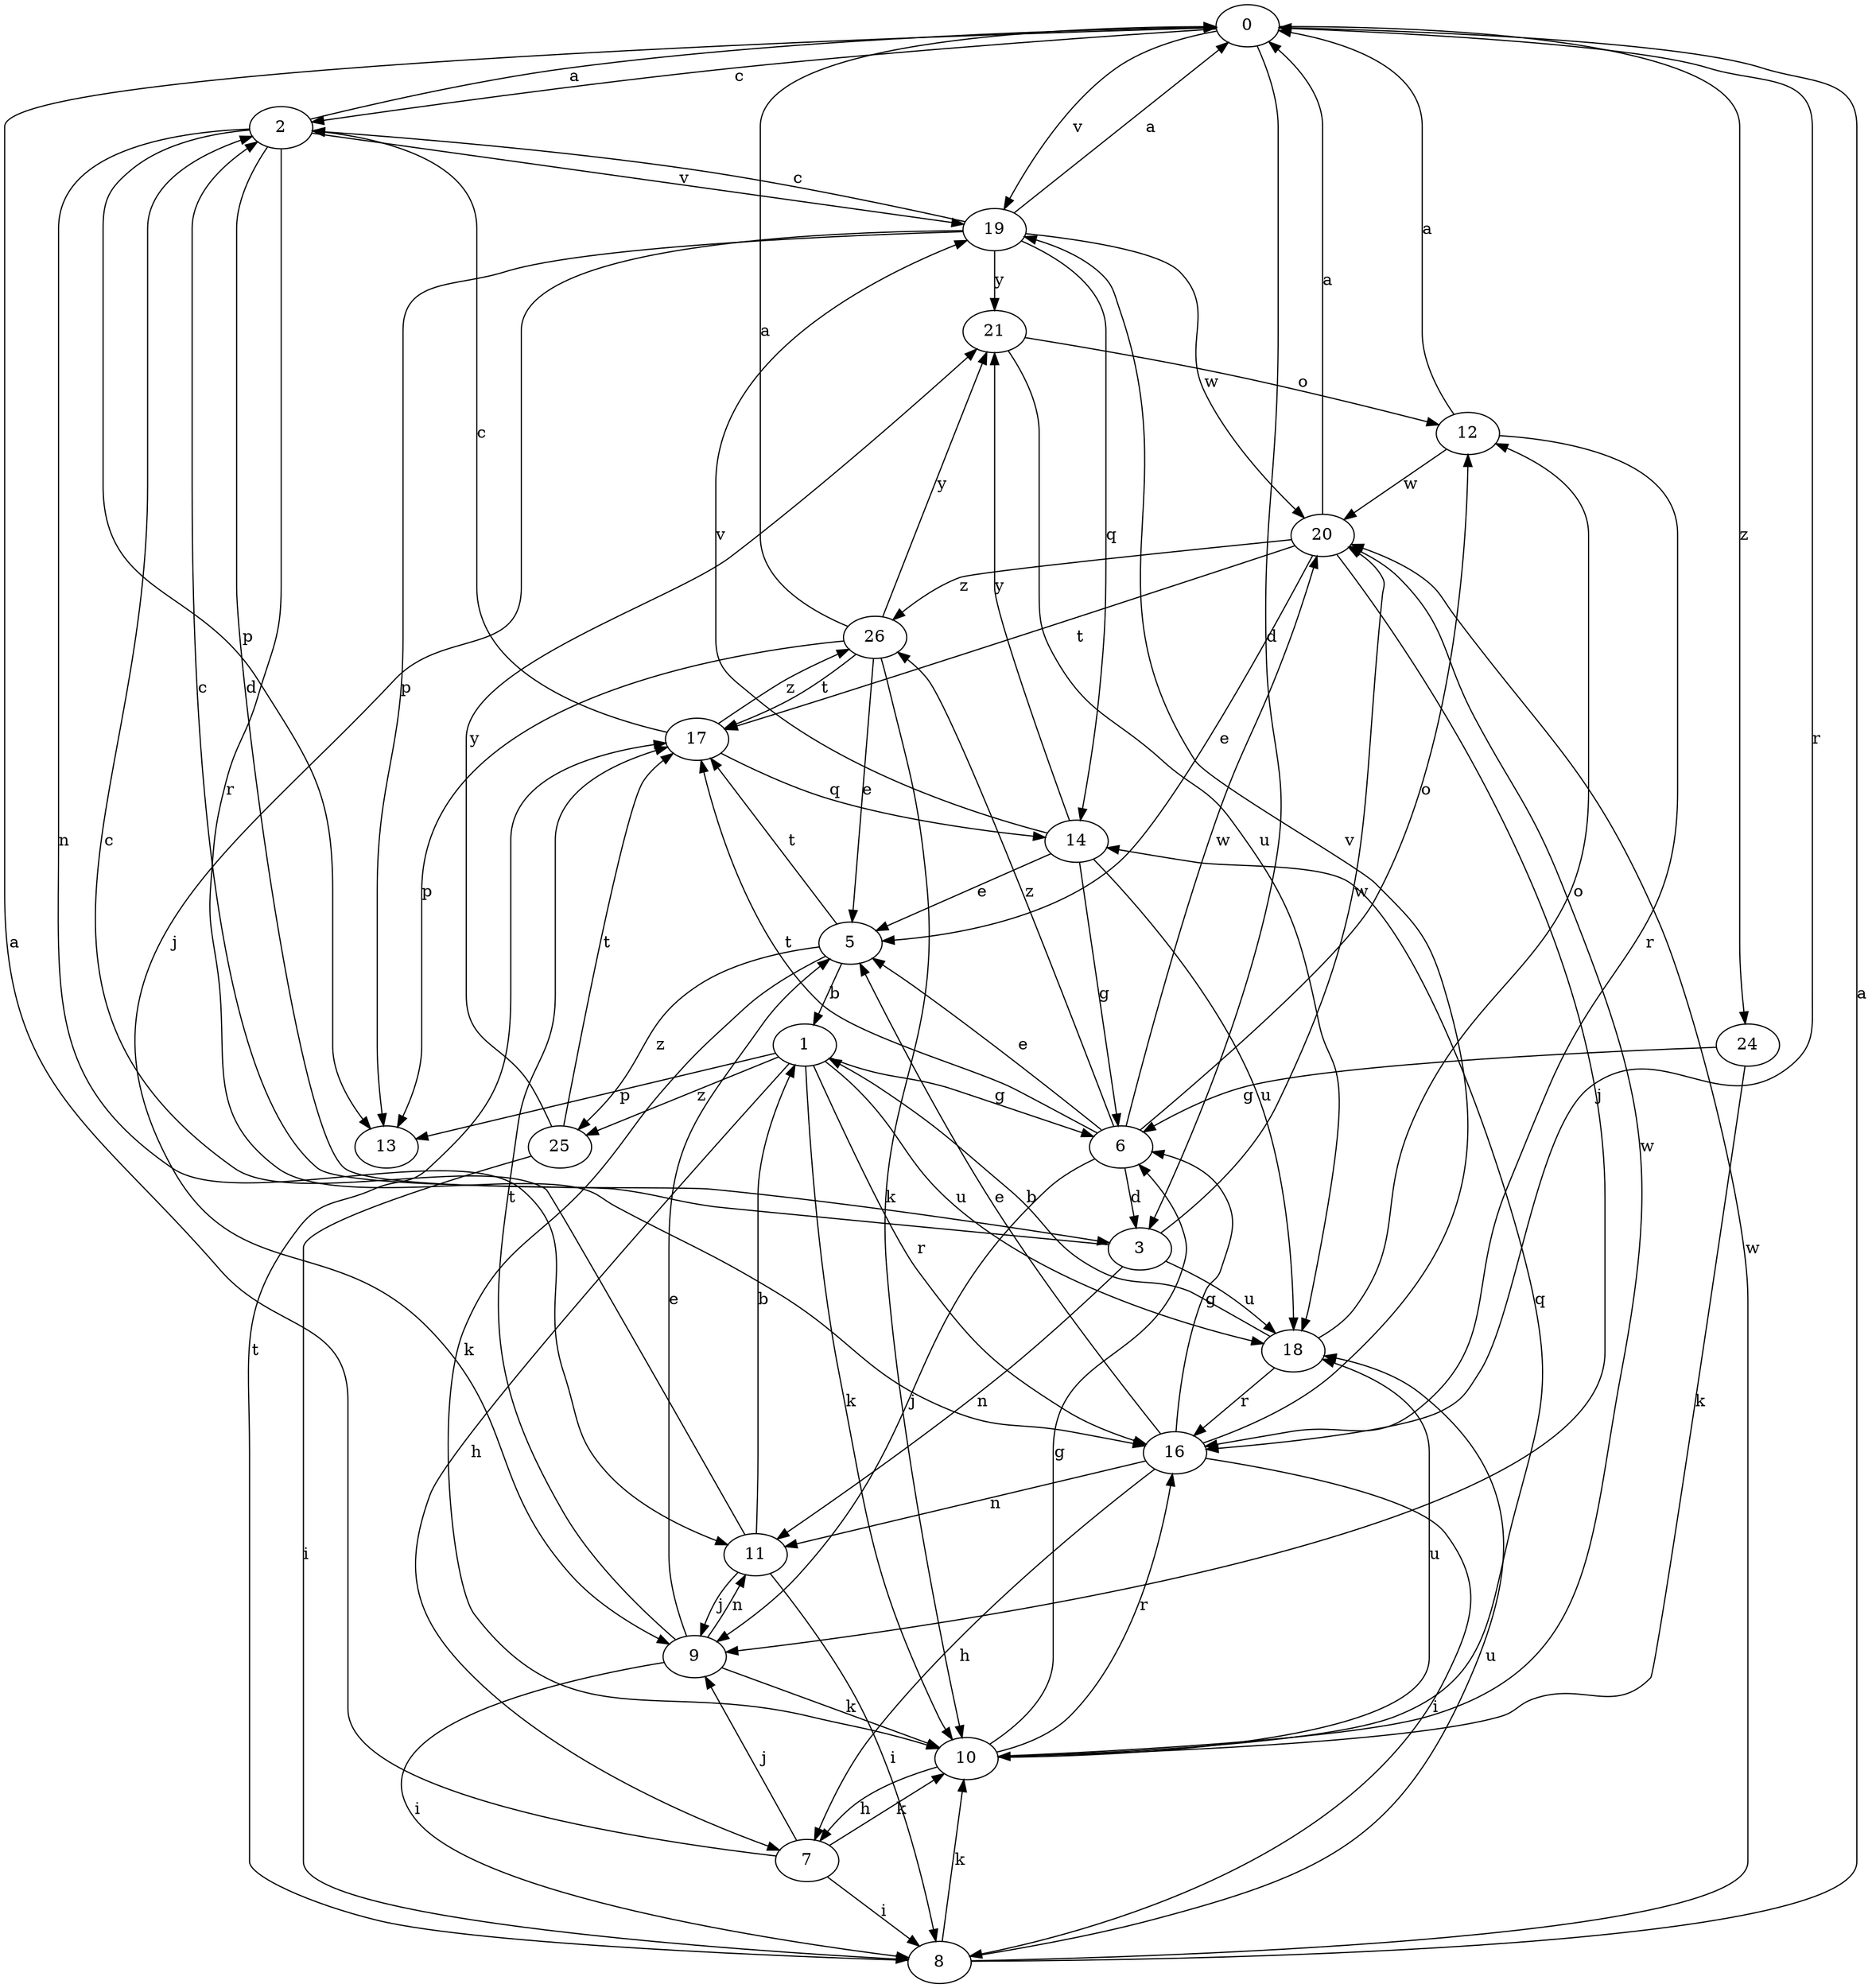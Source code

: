 strict digraph  {
0;
1;
2;
3;
5;
6;
7;
8;
9;
10;
11;
12;
13;
14;
16;
17;
18;
19;
20;
21;
24;
25;
26;
0 -> 2  [label=c];
0 -> 3  [label=d];
0 -> 16  [label=r];
0 -> 19  [label=v];
0 -> 24  [label=z];
1 -> 6  [label=g];
1 -> 7  [label=h];
1 -> 10  [label=k];
1 -> 13  [label=p];
1 -> 16  [label=r];
1 -> 18  [label=u];
1 -> 25  [label=z];
2 -> 0  [label=a];
2 -> 3  [label=d];
2 -> 11  [label=n];
2 -> 13  [label=p];
2 -> 16  [label=r];
2 -> 19  [label=v];
3 -> 2  [label=c];
3 -> 11  [label=n];
3 -> 18  [label=u];
3 -> 20  [label=w];
5 -> 1  [label=b];
5 -> 10  [label=k];
5 -> 17  [label=t];
5 -> 25  [label=z];
6 -> 3  [label=d];
6 -> 5  [label=e];
6 -> 9  [label=j];
6 -> 12  [label=o];
6 -> 17  [label=t];
6 -> 20  [label=w];
6 -> 26  [label=z];
7 -> 0  [label=a];
7 -> 8  [label=i];
7 -> 9  [label=j];
7 -> 10  [label=k];
8 -> 0  [label=a];
8 -> 10  [label=k];
8 -> 17  [label=t];
8 -> 18  [label=u];
8 -> 20  [label=w];
9 -> 5  [label=e];
9 -> 8  [label=i];
9 -> 10  [label=k];
9 -> 11  [label=n];
9 -> 17  [label=t];
10 -> 6  [label=g];
10 -> 7  [label=h];
10 -> 14  [label=q];
10 -> 16  [label=r];
10 -> 18  [label=u];
10 -> 20  [label=w];
11 -> 1  [label=b];
11 -> 2  [label=c];
11 -> 8  [label=i];
11 -> 9  [label=j];
12 -> 0  [label=a];
12 -> 16  [label=r];
12 -> 20  [label=w];
14 -> 5  [label=e];
14 -> 6  [label=g];
14 -> 18  [label=u];
14 -> 19  [label=v];
14 -> 21  [label=y];
16 -> 5  [label=e];
16 -> 6  [label=g];
16 -> 7  [label=h];
16 -> 8  [label=i];
16 -> 11  [label=n];
16 -> 19  [label=v];
17 -> 2  [label=c];
17 -> 14  [label=q];
17 -> 26  [label=z];
18 -> 1  [label=b];
18 -> 12  [label=o];
18 -> 16  [label=r];
19 -> 0  [label=a];
19 -> 2  [label=c];
19 -> 9  [label=j];
19 -> 13  [label=p];
19 -> 14  [label=q];
19 -> 20  [label=w];
19 -> 21  [label=y];
20 -> 0  [label=a];
20 -> 5  [label=e];
20 -> 9  [label=j];
20 -> 17  [label=t];
20 -> 26  [label=z];
21 -> 12  [label=o];
21 -> 18  [label=u];
24 -> 6  [label=g];
24 -> 10  [label=k];
25 -> 8  [label=i];
25 -> 17  [label=t];
25 -> 21  [label=y];
26 -> 0  [label=a];
26 -> 5  [label=e];
26 -> 10  [label=k];
26 -> 13  [label=p];
26 -> 17  [label=t];
26 -> 21  [label=y];
}
